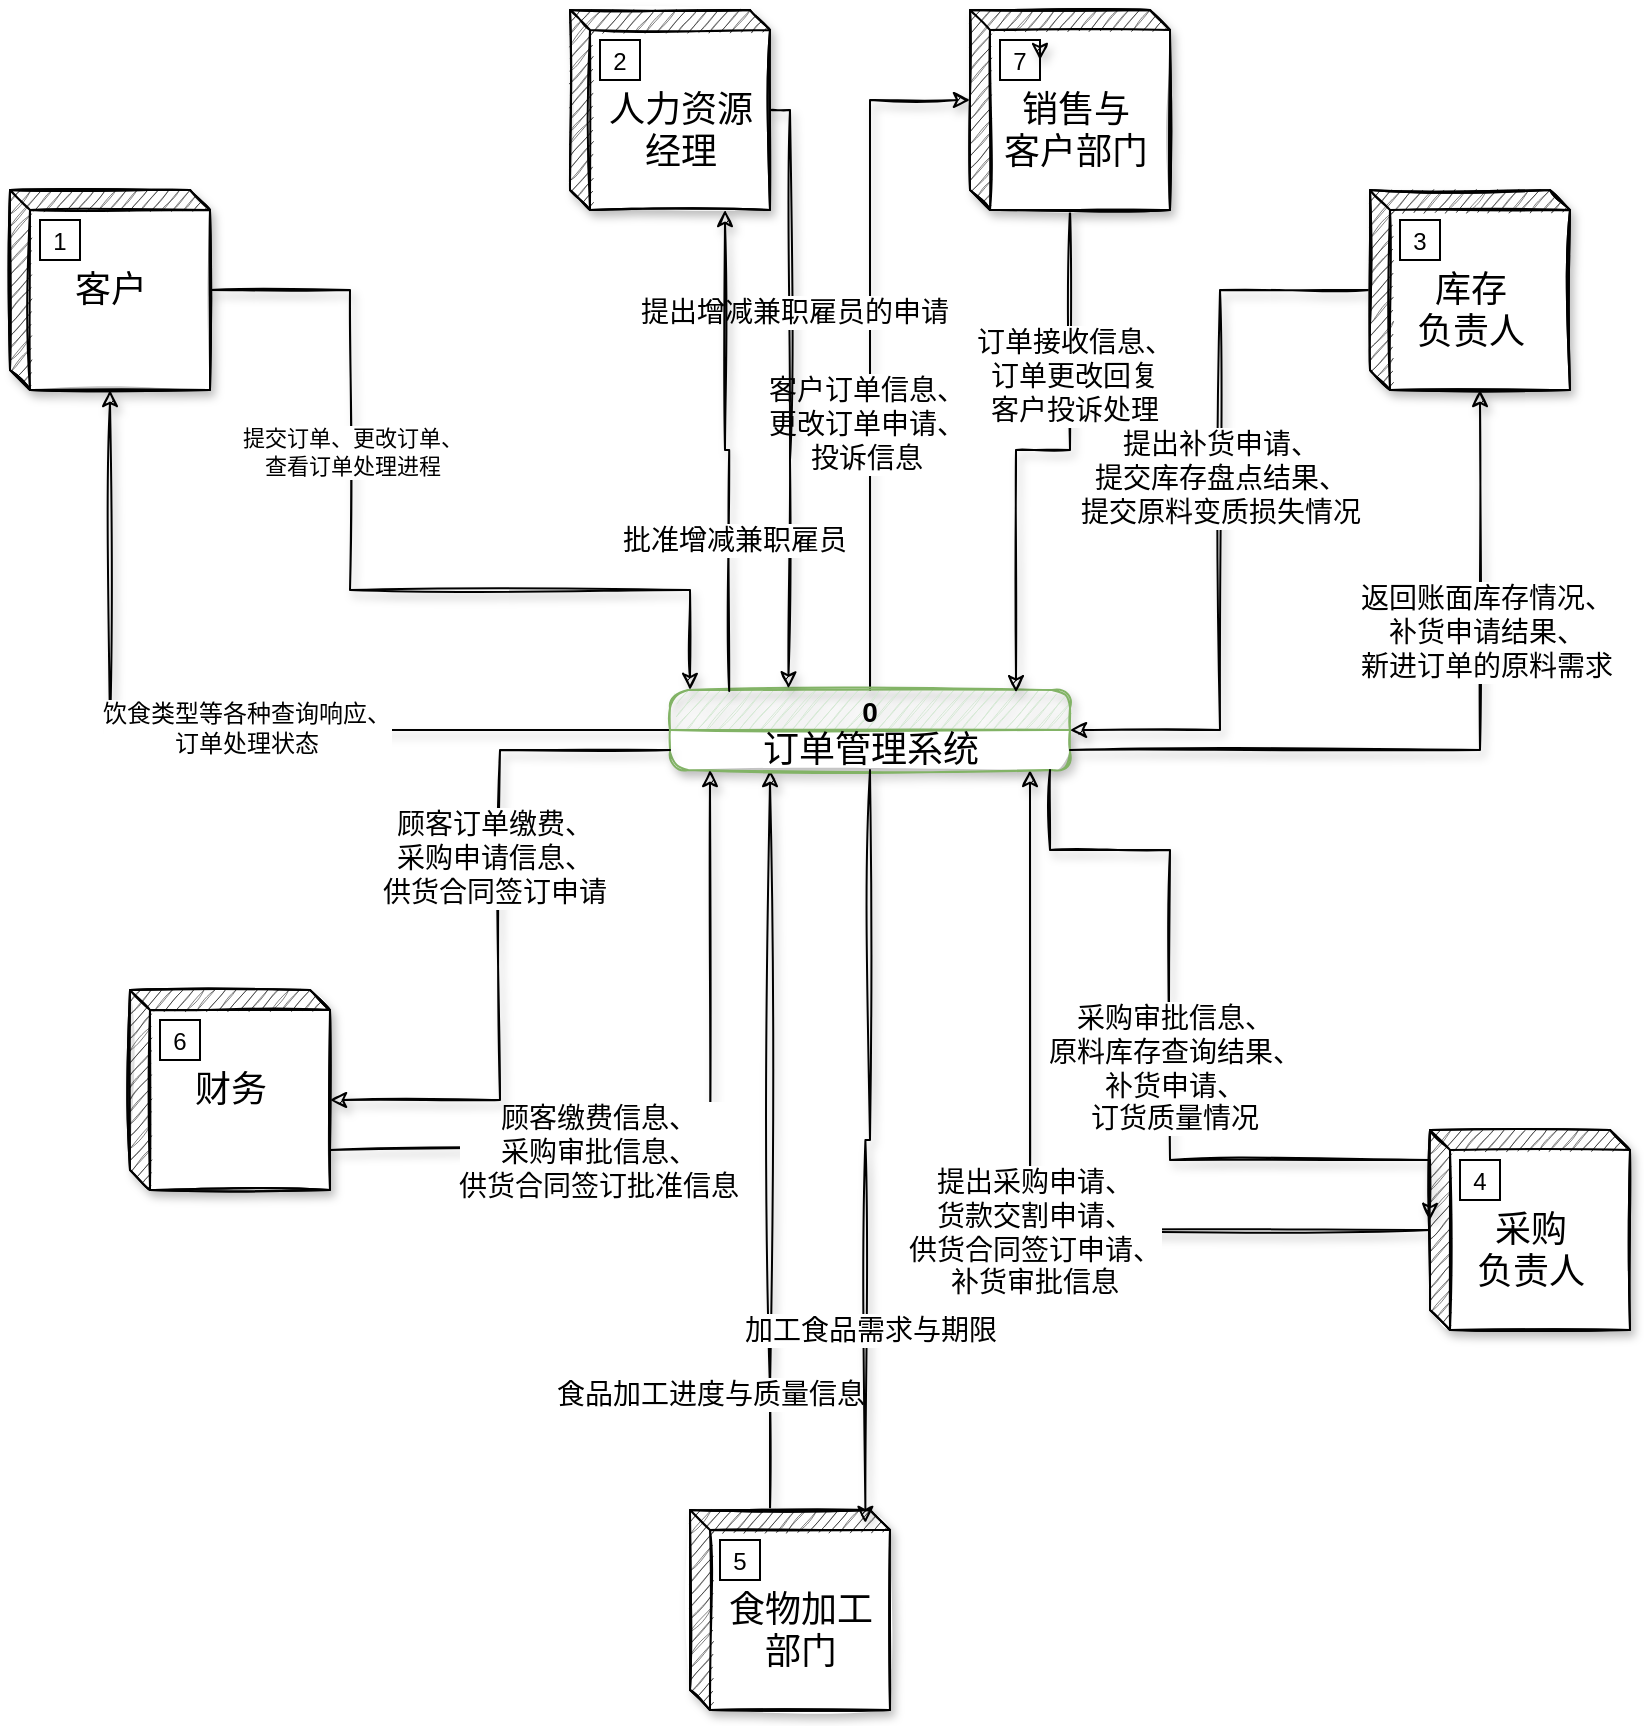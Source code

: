 <mxfile version="14.5.7" type="github">
  <diagram id="X21JkDmJbvydBPUjWJ2F" name="Page-1">
    <mxGraphModel dx="825" dy="1626" grid="1" gridSize="10" guides="1" tooltips="1" connect="1" arrows="1" fold="1" page="1" pageScale="1" pageWidth="827" pageHeight="1169" math="0" shadow="0">
      <root>
        <mxCell id="0" />
        <mxCell id="1" parent="0" />
        <mxCell id="IwfWpi3OEJR8O0GezmDY-1" style="edgeStyle=orthogonalEdgeStyle;rounded=0;orthogonalLoop=1;jettySize=auto;html=1;shadow=1;sketch=1;" edge="1" parent="1" source="n53CaU5DFC7jTHlF9Mrl-1" target="-rMz-R6PVjzOVINi04i2-2">
          <mxGeometry relative="1" as="geometry">
            <Array as="points">
              <mxPoint x="170" y="90" />
              <mxPoint x="170" y="240" />
              <mxPoint x="340" y="240" />
            </Array>
          </mxGeometry>
        </mxCell>
        <mxCell id="IwfWpi3OEJR8O0GezmDY-2" value="提交订单、更改订单、&lt;br&gt;查看订单处理进程" style="edgeLabel;html=1;align=center;verticalAlign=middle;resizable=0;points=[];" vertex="1" connectable="0" parent="IwfWpi3OEJR8O0GezmDY-1">
          <mxGeometry x="-0.317" y="1" relative="1" as="geometry">
            <mxPoint as="offset" />
          </mxGeometry>
        </mxCell>
        <mxCell id="n53CaU5DFC7jTHlF9Mrl-1" value="&lt;p&gt;&lt;span style=&quot;font-size: 18px ; font-family: &amp;#34;comic sans ms&amp;#34;&quot;&gt;客户&lt;/span&gt;&lt;br&gt;&lt;/p&gt;" style="html=1;dashed=0;whitespace=wrap;shape=mxgraph.dfd.externalEntity;sketch=1;shadow=1;" parent="1" vertex="1">
          <mxGeometry y="40" width="100" height="100" as="geometry" />
        </mxCell>
        <mxCell id="n53CaU5DFC7jTHlF9Mrl-2" value="1" style="autosize=1;part=1;resizable=0;strokeColor=inherit;fillColor=inherit;gradientColor=inherit;" parent="n53CaU5DFC7jTHlF9Mrl-1" vertex="1">
          <mxGeometry width="20" height="20" relative="1" as="geometry">
            <mxPoint x="15" y="15" as="offset" />
          </mxGeometry>
        </mxCell>
        <mxCell id="IwfWpi3OEJR8O0GezmDY-6" style="edgeStyle=orthogonalEdgeStyle;rounded=0;sketch=1;orthogonalLoop=1;jettySize=auto;html=1;entryX=1;entryY=0.5;entryDx=0;entryDy=0;shadow=1;fontSize=14;" edge="1" parent="1" source="n53CaU5DFC7jTHlF9Mrl-5" target="-rMz-R6PVjzOVINi04i2-2">
          <mxGeometry relative="1" as="geometry" />
        </mxCell>
        <mxCell id="IwfWpi3OEJR8O0GezmDY-8" value="提出补货申请、&lt;br&gt;提交库存盘点结果、&lt;br&gt;提交原料变质损失情况" style="edgeLabel;html=1;align=center;verticalAlign=middle;resizable=0;points=[];fontSize=14;" vertex="1" connectable="0" parent="IwfWpi3OEJR8O0GezmDY-6">
          <mxGeometry x="-0.087" relative="1" as="geometry">
            <mxPoint as="offset" />
          </mxGeometry>
        </mxCell>
        <mxCell id="n53CaU5DFC7jTHlF9Mrl-5" value="&lt;font style=&quot;font-size: 18px&quot;&gt;&lt;br&gt;库存&lt;br&gt;负责人&lt;/font&gt;" style="html=1;dashed=0;whitespace=wrap;shape=mxgraph.dfd.externalEntity;sketch=1;shadow=1;" parent="1" vertex="1">
          <mxGeometry x="680" y="40" width="100" height="100" as="geometry" />
        </mxCell>
        <mxCell id="n53CaU5DFC7jTHlF9Mrl-6" value="3" style="autosize=1;part=1;resizable=0;strokeColor=inherit;fillColor=inherit;gradientColor=inherit;" parent="n53CaU5DFC7jTHlF9Mrl-5" vertex="1">
          <mxGeometry width="20" height="20" relative="1" as="geometry">
            <mxPoint x="15" y="15" as="offset" />
          </mxGeometry>
        </mxCell>
        <mxCell id="IwfWpi3OEJR8O0GezmDY-13" style="edgeStyle=orthogonalEdgeStyle;rounded=0;sketch=1;orthogonalLoop=1;jettySize=auto;html=1;shadow=1;fontSize=14;" edge="1" parent="1" source="dFswPmYol0sfpQt9PpZ7-1" target="-rMz-R6PVjzOVINi04i2-4">
          <mxGeometry relative="1" as="geometry">
            <Array as="points">
              <mxPoint x="510" y="560" />
            </Array>
          </mxGeometry>
        </mxCell>
        <mxCell id="IwfWpi3OEJR8O0GezmDY-14" value="提出采购申请、&lt;br&gt;货款交割申请、&lt;br&gt;供货合同签订申请、&lt;br&gt;补货审批信息" style="edgeLabel;html=1;align=center;verticalAlign=middle;resizable=0;points=[];fontSize=14;" vertex="1" connectable="0" parent="IwfWpi3OEJR8O0GezmDY-13">
          <mxGeometry x="-0.08" y="1" relative="1" as="geometry">
            <mxPoint as="offset" />
          </mxGeometry>
        </mxCell>
        <mxCell id="dFswPmYol0sfpQt9PpZ7-1" value="&lt;font style=&quot;font-size: 18px&quot;&gt;&lt;br&gt;采购&lt;br&gt;负责人&lt;/font&gt;" style="html=1;dashed=0;whitespace=wrap;shape=mxgraph.dfd.externalEntity;sketch=1;shadow=1;" parent="1" vertex="1">
          <mxGeometry x="710" y="510" width="100" height="100" as="geometry" />
        </mxCell>
        <mxCell id="dFswPmYol0sfpQt9PpZ7-2" value="4" style="autosize=1;part=1;resizable=0;strokeColor=inherit;fillColor=inherit;gradientColor=inherit;" parent="dFswPmYol0sfpQt9PpZ7-1" vertex="1">
          <mxGeometry width="20" height="20" relative="1" as="geometry">
            <mxPoint x="15" y="15" as="offset" />
          </mxGeometry>
        </mxCell>
        <mxCell id="IwfWpi3OEJR8O0GezmDY-33" style="edgeStyle=orthogonalEdgeStyle;rounded=0;sketch=1;orthogonalLoop=1;jettySize=auto;html=1;entryX=0.25;entryY=1;entryDx=0;entryDy=0;shadow=1;fontSize=14;" edge="1" parent="1" source="dFswPmYol0sfpQt9PpZ7-3" target="-rMz-R6PVjzOVINi04i2-2">
          <mxGeometry relative="1" as="geometry">
            <Array as="points">
              <mxPoint x="380" y="640" />
              <mxPoint x="380" y="640" />
            </Array>
          </mxGeometry>
        </mxCell>
        <mxCell id="IwfWpi3OEJR8O0GezmDY-34" value="食品加工进度与质量信息" style="edgeLabel;html=1;align=center;verticalAlign=middle;resizable=0;points=[];fontSize=14;" vertex="1" connectable="0" parent="IwfWpi3OEJR8O0GezmDY-33">
          <mxGeometry x="0.257" y="4" relative="1" as="geometry">
            <mxPoint x="-26" y="174" as="offset" />
          </mxGeometry>
        </mxCell>
        <mxCell id="dFswPmYol0sfpQt9PpZ7-3" value="&lt;font style=&quot;font-size: 18px&quot;&gt;&lt;br&gt;&amp;nbsp; 食物加工&lt;br&gt;&amp;nbsp; 部门&lt;/font&gt;" style="html=1;dashed=0;whitespace=wrap;shape=mxgraph.dfd.externalEntity;sketch=1;shadow=1;" parent="1" vertex="1">
          <mxGeometry x="340" y="700" width="100" height="100" as="geometry" />
        </mxCell>
        <mxCell id="dFswPmYol0sfpQt9PpZ7-4" value="5" style="autosize=1;part=1;resizable=0;strokeColor=inherit;fillColor=inherit;gradientColor=inherit;" parent="dFswPmYol0sfpQt9PpZ7-3" vertex="1">
          <mxGeometry width="20" height="20" relative="1" as="geometry">
            <mxPoint x="15" y="15" as="offset" />
          </mxGeometry>
        </mxCell>
        <mxCell id="IwfWpi3OEJR8O0GezmDY-4" style="edgeStyle=orthogonalEdgeStyle;rounded=0;sketch=1;orthogonalLoop=1;jettySize=auto;html=1;shadow=1;fontSize=12;" edge="1" parent="1" source="-rMz-R6PVjzOVINi04i2-2" target="n53CaU5DFC7jTHlF9Mrl-1">
          <mxGeometry relative="1" as="geometry" />
        </mxCell>
        <mxCell id="IwfWpi3OEJR8O0GezmDY-5" value="饮食类型等各种查询响应、&lt;br&gt;订单处理状态" style="edgeLabel;html=1;align=center;verticalAlign=middle;resizable=0;points=[];fontSize=12;" vertex="1" connectable="0" parent="IwfWpi3OEJR8O0GezmDY-4">
          <mxGeometry x="-0.055" y="-1" relative="1" as="geometry">
            <mxPoint as="offset" />
          </mxGeometry>
        </mxCell>
        <mxCell id="IwfWpi3OEJR8O0GezmDY-40" style="edgeStyle=orthogonalEdgeStyle;rounded=0;sketch=1;orthogonalLoop=1;jettySize=auto;html=1;entryX=0;entryY=0;entryDx=0;entryDy=45;entryPerimeter=0;shadow=1;fontSize=14;" edge="1" parent="1" source="-rMz-R6PVjzOVINi04i2-2" target="IwfWpi3OEJR8O0GezmDY-37">
          <mxGeometry relative="1" as="geometry" />
        </mxCell>
        <mxCell id="IwfWpi3OEJR8O0GezmDY-41" value="客户订单信息、&lt;br&gt;更改订单申请、&lt;br&gt;投诉信息" style="edgeLabel;html=1;align=center;verticalAlign=middle;resizable=0;points=[];fontSize=14;" vertex="1" connectable="0" parent="IwfWpi3OEJR8O0GezmDY-40">
          <mxGeometry x="-0.226" y="2" relative="1" as="geometry">
            <mxPoint as="offset" />
          </mxGeometry>
        </mxCell>
        <mxCell id="-rMz-R6PVjzOVINi04i2-2" value="0" style="swimlane;fontStyle=1;childLayout=stackLayout;horizontal=1;startSize=20;fillColor=#d5e8d4;horizontalStack=0;resizeParent=1;resizeParentMax=0;resizeLast=0;collapsible=0;marginBottom=0;swimlaneFillColor=#ffffff;strokeColor=#82b366;rounded=1;shadow=1;glass=0;sketch=1;fontSize=14;" parent="1" vertex="1">
          <mxGeometry x="330" y="290" width="200" height="40" as="geometry" />
        </mxCell>
        <mxCell id="-rMz-R6PVjzOVINi04i2-4" value="&lt;font style=&quot;font-size: 18px&quot;&gt;订单管理系统&lt;/font&gt;" style="text;html=1;resizable=0;autosize=1;align=center;verticalAlign=middle;points=[];fillColor=none;strokeColor=none;rounded=0;" parent="-rMz-R6PVjzOVINi04i2-2" vertex="1">
          <mxGeometry y="20" width="200" height="20" as="geometry" />
        </mxCell>
        <mxCell id="IwfWpi3OEJR8O0GezmDY-9" style="edgeStyle=orthogonalEdgeStyle;rounded=0;sketch=1;orthogonalLoop=1;jettySize=auto;html=1;entryX=0;entryY=0;entryDx=55;entryDy=100;entryPerimeter=0;shadow=1;fontSize=14;" edge="1" parent="1" source="-rMz-R6PVjzOVINi04i2-4" target="n53CaU5DFC7jTHlF9Mrl-5">
          <mxGeometry relative="1" as="geometry" />
        </mxCell>
        <mxCell id="IwfWpi3OEJR8O0GezmDY-10" value="返回账面库存情况、&lt;br&gt;补货申请结果、&lt;br&gt;新进订单的原料需求" style="edgeLabel;html=1;align=center;verticalAlign=middle;resizable=0;points=[];fontSize=14;" vertex="1" connectable="0" parent="IwfWpi3OEJR8O0GezmDY-9">
          <mxGeometry x="0.371" y="-3" relative="1" as="geometry">
            <mxPoint as="offset" />
          </mxGeometry>
        </mxCell>
        <mxCell id="IwfWpi3OEJR8O0GezmDY-17" style="edgeStyle=orthogonalEdgeStyle;rounded=0;sketch=1;orthogonalLoop=1;jettySize=auto;html=1;shadow=1;fontSize=14;entryX=0;entryY=0;entryDx=0;entryDy=45;entryPerimeter=0;" edge="1" parent="1" source="-rMz-R6PVjzOVINi04i2-4" target="dFswPmYol0sfpQt9PpZ7-1">
          <mxGeometry relative="1" as="geometry">
            <Array as="points">
              <mxPoint x="520" y="370" />
              <mxPoint x="580" y="370" />
              <mxPoint x="580" y="525" />
              <mxPoint x="710" y="525" />
            </Array>
          </mxGeometry>
        </mxCell>
        <mxCell id="IwfWpi3OEJR8O0GezmDY-18" value="采购审批信息、&lt;br&gt;原料库存查询结果、&lt;br&gt;补货申请、&lt;br&gt;订货质量情况" style="edgeLabel;html=1;align=center;verticalAlign=middle;resizable=0;points=[];fontSize=14;" vertex="1" connectable="0" parent="IwfWpi3OEJR8O0GezmDY-17">
          <mxGeometry x="0.005" y="2" relative="1" as="geometry">
            <mxPoint as="offset" />
          </mxGeometry>
        </mxCell>
        <mxCell id="IwfWpi3OEJR8O0GezmDY-25" style="edgeStyle=orthogonalEdgeStyle;rounded=0;sketch=1;orthogonalLoop=1;jettySize=auto;html=1;shadow=1;fontSize=14;" edge="1" parent="1" source="IwfWpi3OEJR8O0GezmDY-19" target="-rMz-R6PVjzOVINi04i2-4">
          <mxGeometry relative="1" as="geometry">
            <Array as="points">
              <mxPoint x="350" y="520" />
            </Array>
          </mxGeometry>
        </mxCell>
        <mxCell id="IwfWpi3OEJR8O0GezmDY-26" value="顾客缴费信息、&lt;br&gt;采购审批信息、&lt;br&gt;供货合同签订批准信息" style="edgeLabel;html=1;align=center;verticalAlign=middle;resizable=0;points=[];fontSize=14;" vertex="1" connectable="0" parent="IwfWpi3OEJR8O0GezmDY-25">
          <mxGeometry x="-0.297" y="-1" relative="1" as="geometry">
            <mxPoint as="offset" />
          </mxGeometry>
        </mxCell>
        <mxCell id="IwfWpi3OEJR8O0GezmDY-19" value="&lt;font style=&quot;font-size: 18px&quot;&gt;财务&lt;/font&gt;" style="html=1;dashed=0;whitespace=wrap;shape=mxgraph.dfd.externalEntity;fontSize=14;shadow=1;sketch=1;" vertex="1" parent="1">
          <mxGeometry x="60" y="440" width="100" height="100" as="geometry" />
        </mxCell>
        <mxCell id="IwfWpi3OEJR8O0GezmDY-20" value="6" style="autosize=1;part=1;resizable=0;strokeColor=inherit;fillColor=inherit;gradientColor=inherit;" vertex="1" parent="IwfWpi3OEJR8O0GezmDY-19">
          <mxGeometry width="20" height="20" relative="1" as="geometry">
            <mxPoint x="15" y="15" as="offset" />
          </mxGeometry>
        </mxCell>
        <mxCell id="IwfWpi3OEJR8O0GezmDY-21" style="edgeStyle=orthogonalEdgeStyle;rounded=0;sketch=1;orthogonalLoop=1;jettySize=auto;html=1;entryX=0;entryY=0;entryDx=100;entryDy=55;entryPerimeter=0;shadow=1;fontSize=14;" edge="1" parent="1" source="-rMz-R6PVjzOVINi04i2-4" target="IwfWpi3OEJR8O0GezmDY-19">
          <mxGeometry relative="1" as="geometry" />
        </mxCell>
        <mxCell id="IwfWpi3OEJR8O0GezmDY-22" value="顾客订单缴费、&lt;br&gt;采购申请信息、&lt;br&gt;供货合同签订申请" style="edgeLabel;html=1;align=center;verticalAlign=middle;resizable=0;points=[];fontSize=14;" vertex="1" connectable="0" parent="IwfWpi3OEJR8O0GezmDY-21">
          <mxGeometry x="-0.197" y="-3" relative="1" as="geometry">
            <mxPoint as="offset" />
          </mxGeometry>
        </mxCell>
        <mxCell id="IwfWpi3OEJR8O0GezmDY-29" style="edgeStyle=orthogonalEdgeStyle;rounded=0;sketch=1;orthogonalLoop=1;jettySize=auto;html=1;entryX=0.296;entryY=-0.02;entryDx=0;entryDy=0;entryPerimeter=0;shadow=1;fontSize=14;" edge="1" parent="1" source="IwfWpi3OEJR8O0GezmDY-27" target="-rMz-R6PVjzOVINi04i2-2">
          <mxGeometry relative="1" as="geometry">
            <Array as="points">
              <mxPoint x="390" y="175" />
              <mxPoint x="389" y="175" />
            </Array>
          </mxGeometry>
        </mxCell>
        <mxCell id="IwfWpi3OEJR8O0GezmDY-30" value="提出增减兼职雇员的申请" style="edgeLabel;html=1;align=center;verticalAlign=middle;resizable=0;points=[];fontSize=14;" vertex="1" connectable="0" parent="IwfWpi3OEJR8O0GezmDY-29">
          <mxGeometry x="-0.264" y="2" relative="1" as="geometry">
            <mxPoint as="offset" />
          </mxGeometry>
        </mxCell>
        <mxCell id="IwfWpi3OEJR8O0GezmDY-27" value="&lt;font style=&quot;font-size: 18px&quot;&gt;&lt;br&gt;&amp;nbsp; 人力资源&lt;br&gt;&amp;nbsp; 经理&lt;/font&gt;" style="html=1;dashed=0;whitespace=wrap;shape=mxgraph.dfd.externalEntity;sketch=1;shadow=1;" vertex="1" parent="1">
          <mxGeometry x="280" y="-50" width="100" height="100" as="geometry" />
        </mxCell>
        <mxCell id="IwfWpi3OEJR8O0GezmDY-28" value="2" style="autosize=1;part=1;resizable=0;strokeColor=inherit;fillColor=inherit;gradientColor=inherit;" vertex="1" parent="IwfWpi3OEJR8O0GezmDY-27">
          <mxGeometry width="20" height="20" relative="1" as="geometry">
            <mxPoint x="15" y="15" as="offset" />
          </mxGeometry>
        </mxCell>
        <mxCell id="IwfWpi3OEJR8O0GezmDY-31" style="edgeStyle=orthogonalEdgeStyle;rounded=0;sketch=1;orthogonalLoop=1;jettySize=auto;html=1;entryX=0;entryY=0;entryDx=77.5;entryDy=100;entryPerimeter=0;shadow=1;fontSize=14;exitX=0.148;exitY=0.013;exitDx=0;exitDy=0;exitPerimeter=0;" edge="1" parent="1" source="-rMz-R6PVjzOVINi04i2-2" target="IwfWpi3OEJR8O0GezmDY-27">
          <mxGeometry relative="1" as="geometry">
            <mxPoint x="439" y="180" as="sourcePoint" />
          </mxGeometry>
        </mxCell>
        <mxCell id="IwfWpi3OEJR8O0GezmDY-32" value="批准增减兼职雇员" style="edgeLabel;html=1;align=center;verticalAlign=middle;resizable=0;points=[];fontSize=14;" vertex="1" connectable="0" parent="IwfWpi3OEJR8O0GezmDY-31">
          <mxGeometry x="-0.379" y="-2" relative="1" as="geometry">
            <mxPoint as="offset" />
          </mxGeometry>
        </mxCell>
        <mxCell id="IwfWpi3OEJR8O0GezmDY-35" style="edgeStyle=orthogonalEdgeStyle;rounded=0;sketch=1;orthogonalLoop=1;jettySize=auto;html=1;shadow=1;fontSize=14;entryX=0.877;entryY=0.065;entryDx=0;entryDy=0;entryPerimeter=0;" edge="1" parent="1" source="-rMz-R6PVjzOVINi04i2-4" target="dFswPmYol0sfpQt9PpZ7-3">
          <mxGeometry relative="1" as="geometry">
            <mxPoint x="364" y="690" as="targetPoint" />
          </mxGeometry>
        </mxCell>
        <mxCell id="IwfWpi3OEJR8O0GezmDY-36" value="加工食品需求与期限" style="edgeLabel;html=1;align=center;verticalAlign=middle;resizable=0;points=[];fontSize=14;" vertex="1" connectable="0" parent="IwfWpi3OEJR8O0GezmDY-35">
          <mxGeometry x="-0.559" y="-3" relative="1" as="geometry">
            <mxPoint x="3" y="195.83" as="offset" />
          </mxGeometry>
        </mxCell>
        <mxCell id="IwfWpi3OEJR8O0GezmDY-42" style="edgeStyle=orthogonalEdgeStyle;rounded=0;sketch=1;orthogonalLoop=1;jettySize=auto;html=1;entryX=0.865;entryY=0.029;entryDx=0;entryDy=0;entryPerimeter=0;shadow=1;fontSize=14;" edge="1" parent="1" source="IwfWpi3OEJR8O0GezmDY-37" target="-rMz-R6PVjzOVINi04i2-2">
          <mxGeometry relative="1" as="geometry" />
        </mxCell>
        <mxCell id="IwfWpi3OEJR8O0GezmDY-43" value="订单接收信息、&lt;br&gt;订单更改回复&lt;br&gt;客户投诉处理" style="edgeLabel;html=1;align=center;verticalAlign=middle;resizable=0;points=[];fontSize=14;" vertex="1" connectable="0" parent="IwfWpi3OEJR8O0GezmDY-42">
          <mxGeometry x="-0.385" y="2" relative="1" as="geometry">
            <mxPoint as="offset" />
          </mxGeometry>
        </mxCell>
        <mxCell id="IwfWpi3OEJR8O0GezmDY-37" value="&lt;font style=&quot;font-size: 18px&quot;&gt;&lt;br&gt;&amp;nbsp;销售与&lt;br&gt;&amp;nbsp;客户部门&lt;/font&gt;" style="html=1;dashed=0;whitespace=wrap;shape=mxgraph.dfd.externalEntity;shadow=1;sketch=1;fontSize=14;" vertex="1" parent="1">
          <mxGeometry x="480" y="-50" width="100" height="100" as="geometry" />
        </mxCell>
        <mxCell id="IwfWpi3OEJR8O0GezmDY-38" value="7" style="autosize=1;part=1;resizable=0;strokeColor=inherit;fillColor=inherit;gradientColor=inherit;" vertex="1" parent="IwfWpi3OEJR8O0GezmDY-37">
          <mxGeometry width="20" height="20" relative="1" as="geometry">
            <mxPoint x="15" y="15" as="offset" />
          </mxGeometry>
        </mxCell>
        <mxCell id="IwfWpi3OEJR8O0GezmDY-39" style="edgeStyle=orthogonalEdgeStyle;rounded=0;sketch=1;orthogonalLoop=1;jettySize=auto;html=1;exitX=1;exitY=0.25;exitDx=0;exitDy=0;entryX=1;entryY=0.5;entryDx=0;entryDy=0;shadow=1;fontSize=14;" edge="1" parent="IwfWpi3OEJR8O0GezmDY-37" source="IwfWpi3OEJR8O0GezmDY-38" target="IwfWpi3OEJR8O0GezmDY-38">
          <mxGeometry relative="1" as="geometry" />
        </mxCell>
      </root>
    </mxGraphModel>
  </diagram>
</mxfile>
